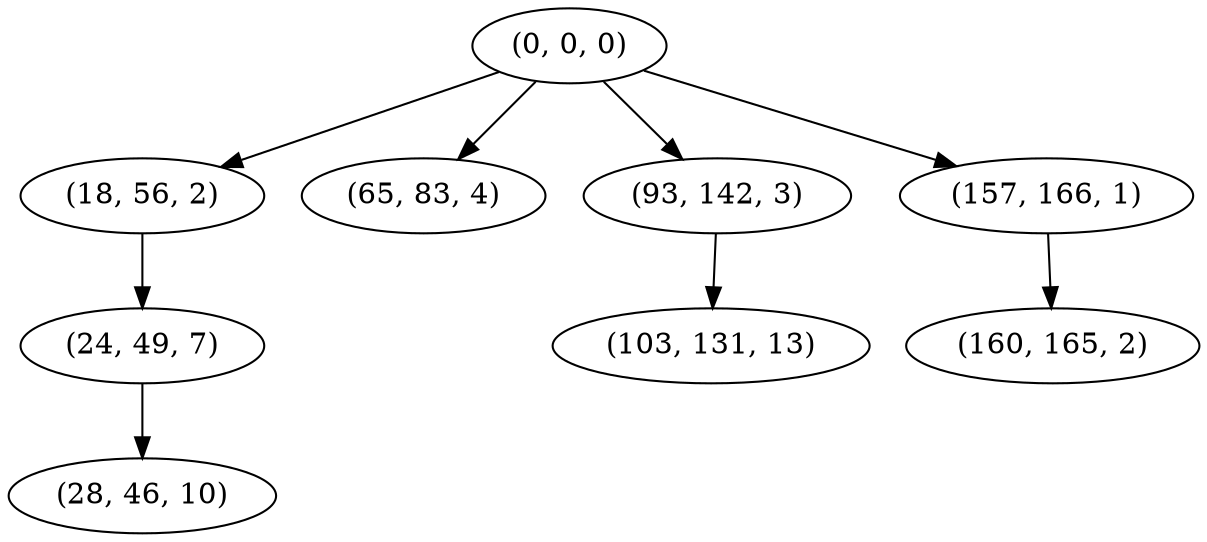 digraph tree {
    "(0, 0, 0)";
    "(18, 56, 2)";
    "(24, 49, 7)";
    "(28, 46, 10)";
    "(65, 83, 4)";
    "(93, 142, 3)";
    "(103, 131, 13)";
    "(157, 166, 1)";
    "(160, 165, 2)";
    "(0, 0, 0)" -> "(18, 56, 2)";
    "(0, 0, 0)" -> "(65, 83, 4)";
    "(0, 0, 0)" -> "(93, 142, 3)";
    "(0, 0, 0)" -> "(157, 166, 1)";
    "(18, 56, 2)" -> "(24, 49, 7)";
    "(24, 49, 7)" -> "(28, 46, 10)";
    "(93, 142, 3)" -> "(103, 131, 13)";
    "(157, 166, 1)" -> "(160, 165, 2)";
}
